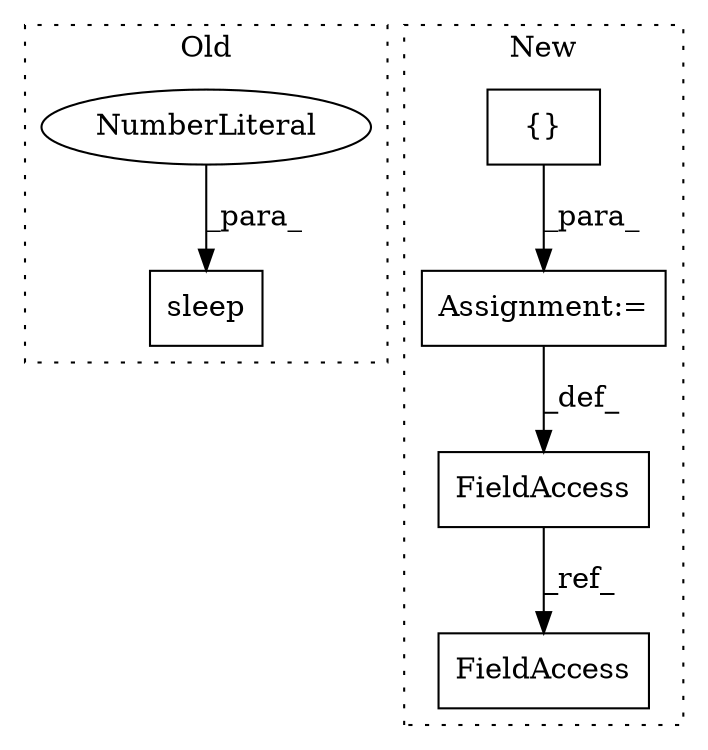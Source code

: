 digraph G {
subgraph cluster0 {
1 [label="sleep" a="32" s="4386,4393" l="6,1" shape="box"];
3 [label="NumberLiteral" a="34" s="4392" l="1" shape="ellipse"];
label = "Old";
style="dotted";
}
subgraph cluster1 {
2 [label="{}" a="4" s="9222,9251" l="1,1" shape="box"];
4 [label="Assignment:=" a="7" s="9198" l="1" shape="box"];
5 [label="FieldAccess" a="22" s="9185" l="13" shape="box"];
6 [label="FieldAccess" a="22" s="10271" l="13" shape="box"];
label = "New";
style="dotted";
}
2 -> 4 [label="_para_"];
3 -> 1 [label="_para_"];
4 -> 5 [label="_def_"];
5 -> 6 [label="_ref_"];
}